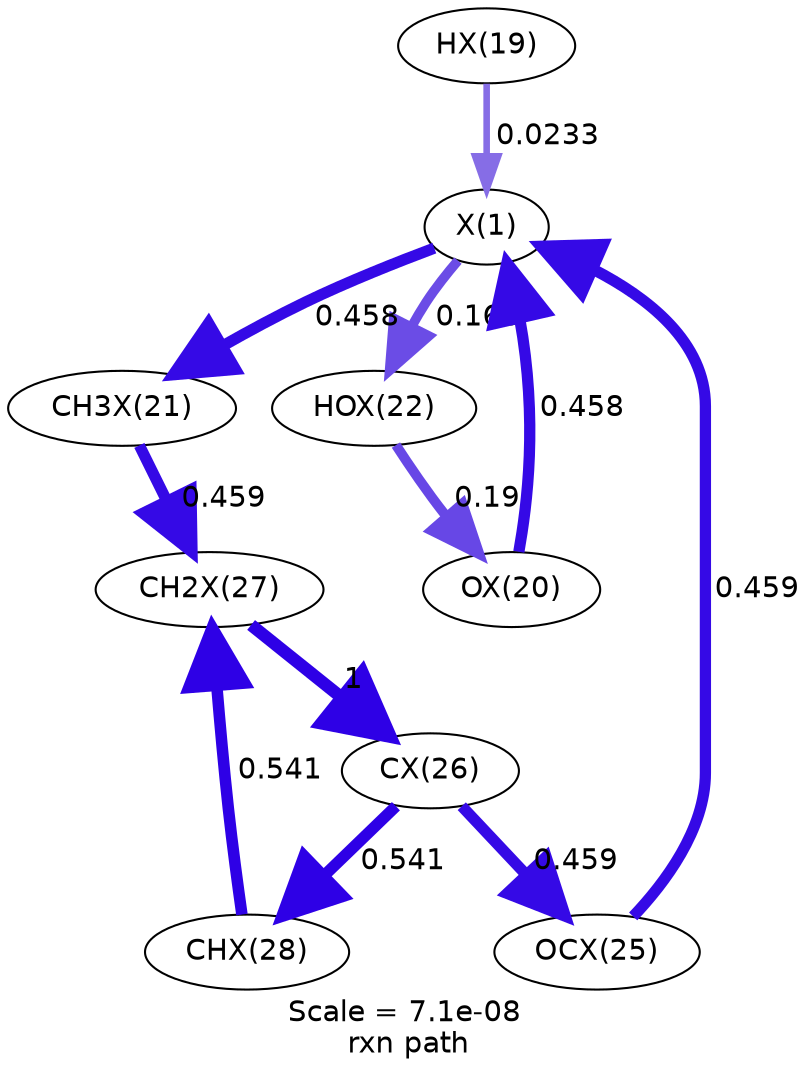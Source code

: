 digraph reaction_paths {
center=1;
s23 -> s22[fontname="Helvetica", penwidth=3.16, arrowsize=1.58, color="0.7, 0.523, 0.9"
, label=" 0.0233"];
s24 -> s22[fontname="Helvetica", penwidth=5.41, arrowsize=2.71, color="0.7, 0.958, 0.9"
, label=" 0.458"];
s22 -> s26[fontname="Helvetica", penwidth=4.64, arrowsize=2.32, color="0.7, 0.666, 0.9"
, label=" 0.166"];
s22 -> s25[fontname="Helvetica", penwidth=5.41, arrowsize=2.71, color="0.7, 0.958, 0.9"
, label=" 0.458"];
s29 -> s22[fontname="Helvetica", penwidth=5.41, arrowsize=2.71, color="0.7, 0.959, 0.9"
, label=" 0.459"];
s26 -> s24[fontname="Helvetica", penwidth=4.75, arrowsize=2.37, color="0.7, 0.69, 0.9"
, label=" 0.19"];
s25 -> s31[fontname="Helvetica", penwidth=5.41, arrowsize=2.71, color="0.7, 0.959, 0.9"
, label=" 0.459"];
s32 -> s31[fontname="Helvetica", penwidth=5.54, arrowsize=2.77, color="0.7, 1.04, 0.9"
, label=" 0.541"];
s31 -> s30[fontname="Helvetica", penwidth=6, arrowsize=3, color="0.7, 1.5, 0.9"
, label=" 1"];
s30 -> s32[fontname="Helvetica", penwidth=5.54, arrowsize=2.77, color="0.7, 1.04, 0.9"
, label=" 0.541"];
s30 -> s29[fontname="Helvetica", penwidth=5.41, arrowsize=2.71, color="0.7, 0.959, 0.9"
, label=" 0.459"];
s22 [ fontname="Helvetica", label="X(1)"];
s23 [ fontname="Helvetica", label="HX(19)"];
s24 [ fontname="Helvetica", label="OX(20)"];
s25 [ fontname="Helvetica", label="CH3X(21)"];
s26 [ fontname="Helvetica", label="HOX(22)"];
s29 [ fontname="Helvetica", label="OCX(25)"];
s30 [ fontname="Helvetica", label="CX(26)"];
s31 [ fontname="Helvetica", label="CH2X(27)"];
s32 [ fontname="Helvetica", label="CHX(28)"];
 label = "Scale = 7.1e-08\l rxn path";
 fontname = "Helvetica";
}
